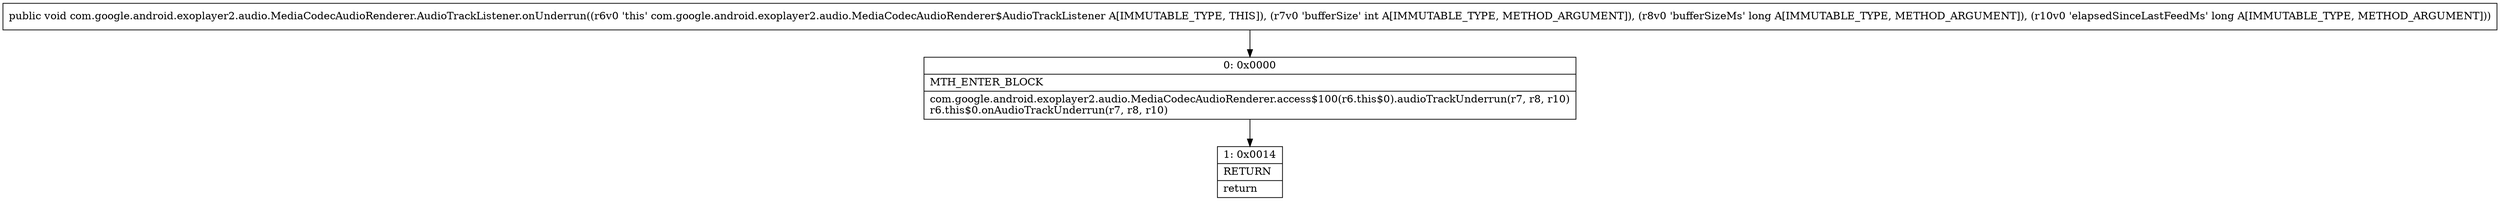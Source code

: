 digraph "CFG forcom.google.android.exoplayer2.audio.MediaCodecAudioRenderer.AudioTrackListener.onUnderrun(IJJ)V" {
Node_0 [shape=record,label="{0\:\ 0x0000|MTH_ENTER_BLOCK\l|com.google.android.exoplayer2.audio.MediaCodecAudioRenderer.access$100(r6.this$0).audioTrackUnderrun(r7, r8, r10)\lr6.this$0.onAudioTrackUnderrun(r7, r8, r10)\l}"];
Node_1 [shape=record,label="{1\:\ 0x0014|RETURN\l|return\l}"];
MethodNode[shape=record,label="{public void com.google.android.exoplayer2.audio.MediaCodecAudioRenderer.AudioTrackListener.onUnderrun((r6v0 'this' com.google.android.exoplayer2.audio.MediaCodecAudioRenderer$AudioTrackListener A[IMMUTABLE_TYPE, THIS]), (r7v0 'bufferSize' int A[IMMUTABLE_TYPE, METHOD_ARGUMENT]), (r8v0 'bufferSizeMs' long A[IMMUTABLE_TYPE, METHOD_ARGUMENT]), (r10v0 'elapsedSinceLastFeedMs' long A[IMMUTABLE_TYPE, METHOD_ARGUMENT])) }"];
MethodNode -> Node_0;
Node_0 -> Node_1;
}

